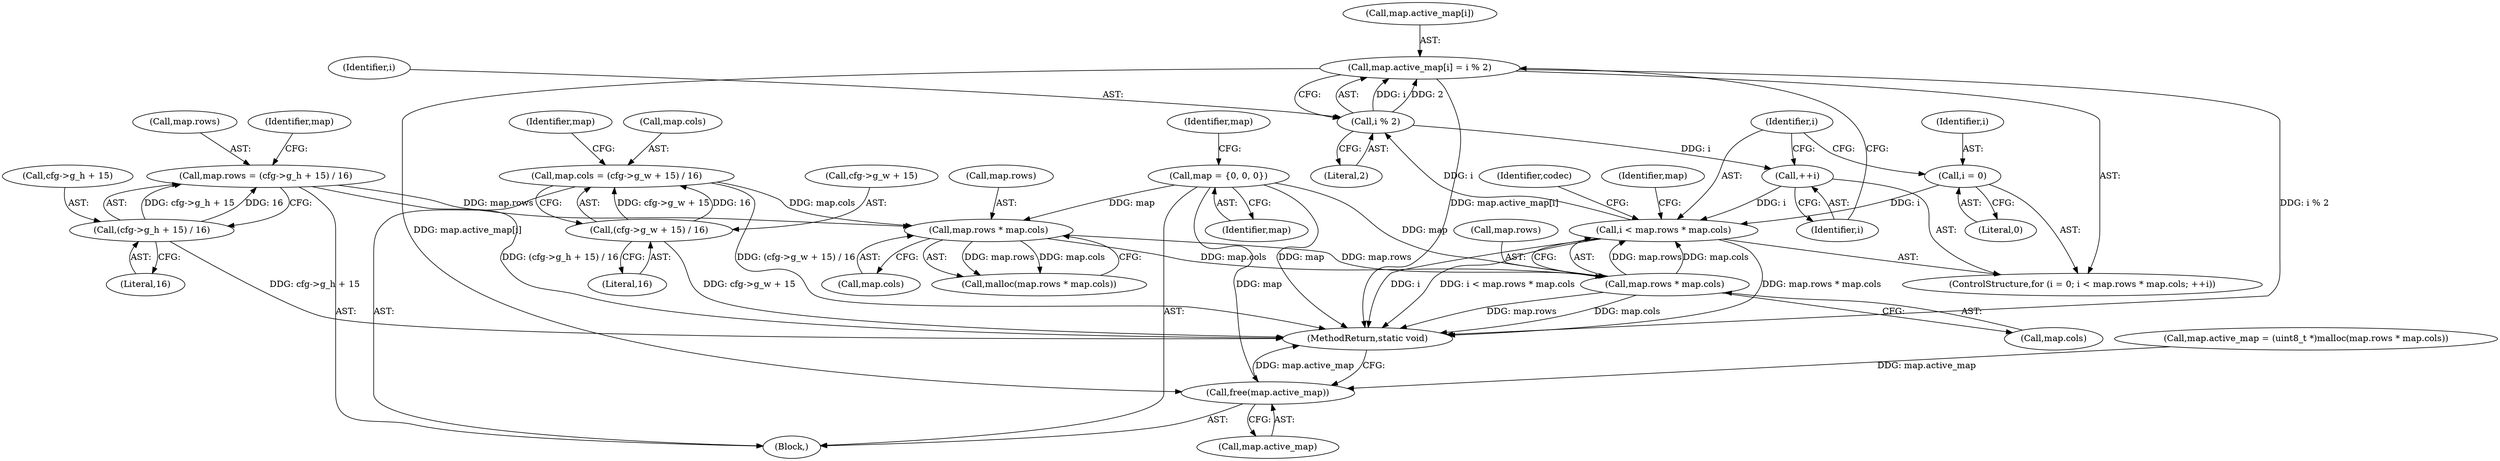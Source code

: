 digraph "0_Android_5a9753fca56f0eeb9f61e342b2fccffc364f9426_8@array" {
"1000159" [label="(Call,map.active_map[i] = i % 2)"];
"1000165" [label="(Call,i % 2)"];
"1000148" [label="(Call,i < map.rows * map.cols)"];
"1000157" [label="(Call,++i)"];
"1000145" [label="(Call,i = 0)"];
"1000150" [label="(Call,map.rows * map.cols)"];
"1000137" [label="(Call,map.rows * map.cols)"];
"1000106" [label="(Call,map = {0, 0, 0})"];
"1000108" [label="(Call,map.rows = (cfg->g_h + 15) / 16)"];
"1000112" [label="(Call,(cfg->g_h + 15) / 16)"];
"1000119" [label="(Call,map.cols = (cfg->g_w + 15) / 16)"];
"1000123" [label="(Call,(cfg->g_w + 15) / 16)"];
"1000177" [label="(Call,free(map.active_map))"];
"1000118" [label="(Literal,16)"];
"1000167" [label="(Literal,2)"];
"1000178" [label="(Call,map.active_map)"];
"1000145" [label="(Call,i = 0)"];
"1000119" [label="(Call,map.cols = (cfg->g_w + 15) / 16)"];
"1000120" [label="(Call,map.cols)"];
"1000108" [label="(Call,map.rows = (cfg->g_h + 15) / 16)"];
"1000132" [label="(Identifier,map)"];
"1000123" [label="(Call,(cfg->g_w + 15) / 16)"];
"1000137" [label="(Call,map.rows * map.cols)"];
"1000159" [label="(Call,map.active_map[i] = i % 2)"];
"1000113" [label="(Call,cfg->g_h + 15)"];
"1000149" [label="(Identifier,i)"];
"1000130" [label="(Call,map.active_map = (uint8_t *)malloc(map.rows * map.cols))"];
"1000136" [label="(Call,malloc(map.rows * map.cols))"];
"1000166" [label="(Identifier,i)"];
"1000110" [label="(Identifier,map)"];
"1000151" [label="(Call,map.rows)"];
"1000160" [label="(Call,map.active_map[i])"];
"1000181" [label="(MethodReturn,static void)"];
"1000162" [label="(Identifier,map)"];
"1000124" [label="(Call,cfg->g_w + 15)"];
"1000144" [label="(ControlStructure,for (i = 0; i < map.rows * map.cols; ++i))"];
"1000170" [label="(Identifier,codec)"];
"1000150" [label="(Call,map.rows * map.cols)"];
"1000154" [label="(Call,map.cols)"];
"1000107" [label="(Identifier,map)"];
"1000147" [label="(Literal,0)"];
"1000177" [label="(Call,free(map.active_map))"];
"1000146" [label="(Identifier,i)"];
"1000148" [label="(Call,i < map.rows * map.cols)"];
"1000109" [label="(Call,map.rows)"];
"1000138" [label="(Call,map.rows)"];
"1000165" [label="(Call,i % 2)"];
"1000106" [label="(Call,map = {0, 0, 0})"];
"1000158" [label="(Identifier,i)"];
"1000121" [label="(Identifier,map)"];
"1000129" [label="(Literal,16)"];
"1000141" [label="(Call,map.cols)"];
"1000112" [label="(Call,(cfg->g_h + 15) / 16)"];
"1000157" [label="(Call,++i)"];
"1000103" [label="(Block,)"];
"1000159" -> "1000144"  [label="AST: "];
"1000159" -> "1000165"  [label="CFG: "];
"1000160" -> "1000159"  [label="AST: "];
"1000165" -> "1000159"  [label="AST: "];
"1000158" -> "1000159"  [label="CFG: "];
"1000159" -> "1000181"  [label="DDG: map.active_map[i]"];
"1000159" -> "1000181"  [label="DDG: i % 2"];
"1000165" -> "1000159"  [label="DDG: i"];
"1000165" -> "1000159"  [label="DDG: 2"];
"1000159" -> "1000177"  [label="DDG: map.active_map[i]"];
"1000165" -> "1000167"  [label="CFG: "];
"1000166" -> "1000165"  [label="AST: "];
"1000167" -> "1000165"  [label="AST: "];
"1000165" -> "1000157"  [label="DDG: i"];
"1000148" -> "1000165"  [label="DDG: i"];
"1000148" -> "1000144"  [label="AST: "];
"1000148" -> "1000150"  [label="CFG: "];
"1000149" -> "1000148"  [label="AST: "];
"1000150" -> "1000148"  [label="AST: "];
"1000162" -> "1000148"  [label="CFG: "];
"1000170" -> "1000148"  [label="CFG: "];
"1000148" -> "1000181"  [label="DDG: i"];
"1000148" -> "1000181"  [label="DDG: i < map.rows * map.cols"];
"1000148" -> "1000181"  [label="DDG: map.rows * map.cols"];
"1000157" -> "1000148"  [label="DDG: i"];
"1000145" -> "1000148"  [label="DDG: i"];
"1000150" -> "1000148"  [label="DDG: map.rows"];
"1000150" -> "1000148"  [label="DDG: map.cols"];
"1000157" -> "1000144"  [label="AST: "];
"1000157" -> "1000158"  [label="CFG: "];
"1000158" -> "1000157"  [label="AST: "];
"1000149" -> "1000157"  [label="CFG: "];
"1000145" -> "1000144"  [label="AST: "];
"1000145" -> "1000147"  [label="CFG: "];
"1000146" -> "1000145"  [label="AST: "];
"1000147" -> "1000145"  [label="AST: "];
"1000149" -> "1000145"  [label="CFG: "];
"1000150" -> "1000154"  [label="CFG: "];
"1000151" -> "1000150"  [label="AST: "];
"1000154" -> "1000150"  [label="AST: "];
"1000150" -> "1000181"  [label="DDG: map.cols"];
"1000150" -> "1000181"  [label="DDG: map.rows"];
"1000137" -> "1000150"  [label="DDG: map.rows"];
"1000137" -> "1000150"  [label="DDG: map.cols"];
"1000106" -> "1000150"  [label="DDG: map"];
"1000137" -> "1000136"  [label="AST: "];
"1000137" -> "1000141"  [label="CFG: "];
"1000138" -> "1000137"  [label="AST: "];
"1000141" -> "1000137"  [label="AST: "];
"1000136" -> "1000137"  [label="CFG: "];
"1000137" -> "1000136"  [label="DDG: map.rows"];
"1000137" -> "1000136"  [label="DDG: map.cols"];
"1000106" -> "1000137"  [label="DDG: map"];
"1000108" -> "1000137"  [label="DDG: map.rows"];
"1000119" -> "1000137"  [label="DDG: map.cols"];
"1000106" -> "1000103"  [label="AST: "];
"1000106" -> "1000107"  [label="CFG: "];
"1000107" -> "1000106"  [label="AST: "];
"1000110" -> "1000106"  [label="CFG: "];
"1000106" -> "1000181"  [label="DDG: map"];
"1000106" -> "1000177"  [label="DDG: map"];
"1000108" -> "1000103"  [label="AST: "];
"1000108" -> "1000112"  [label="CFG: "];
"1000109" -> "1000108"  [label="AST: "];
"1000112" -> "1000108"  [label="AST: "];
"1000121" -> "1000108"  [label="CFG: "];
"1000108" -> "1000181"  [label="DDG: (cfg->g_h + 15) / 16"];
"1000112" -> "1000108"  [label="DDG: cfg->g_h + 15"];
"1000112" -> "1000108"  [label="DDG: 16"];
"1000112" -> "1000118"  [label="CFG: "];
"1000113" -> "1000112"  [label="AST: "];
"1000118" -> "1000112"  [label="AST: "];
"1000112" -> "1000181"  [label="DDG: cfg->g_h + 15"];
"1000119" -> "1000103"  [label="AST: "];
"1000119" -> "1000123"  [label="CFG: "];
"1000120" -> "1000119"  [label="AST: "];
"1000123" -> "1000119"  [label="AST: "];
"1000132" -> "1000119"  [label="CFG: "];
"1000119" -> "1000181"  [label="DDG: (cfg->g_w + 15) / 16"];
"1000123" -> "1000119"  [label="DDG: cfg->g_w + 15"];
"1000123" -> "1000119"  [label="DDG: 16"];
"1000123" -> "1000129"  [label="CFG: "];
"1000124" -> "1000123"  [label="AST: "];
"1000129" -> "1000123"  [label="AST: "];
"1000123" -> "1000181"  [label="DDG: cfg->g_w + 15"];
"1000177" -> "1000103"  [label="AST: "];
"1000177" -> "1000178"  [label="CFG: "];
"1000178" -> "1000177"  [label="AST: "];
"1000181" -> "1000177"  [label="CFG: "];
"1000177" -> "1000181"  [label="DDG: map.active_map"];
"1000130" -> "1000177"  [label="DDG: map.active_map"];
}
